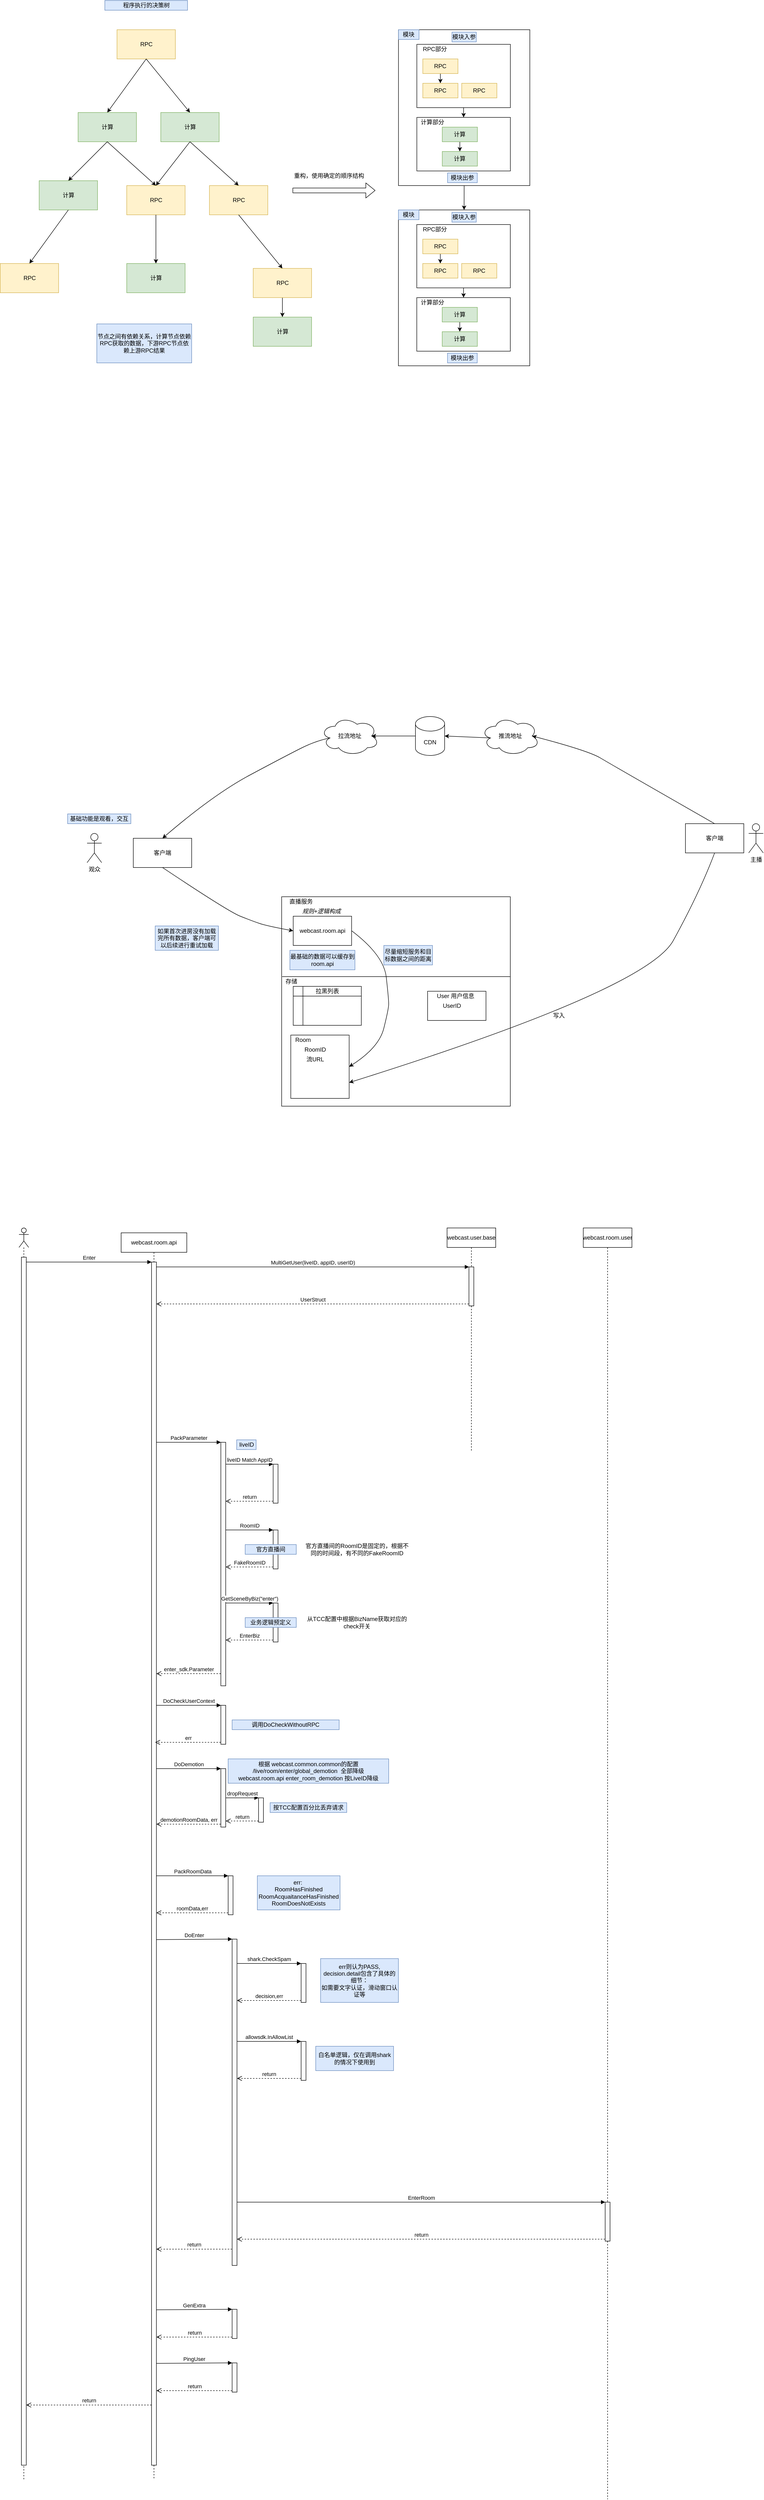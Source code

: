 <mxfile version="15.1.0" type="github">
  <diagram id="LkdizwOM0k1PNKCTk9f9" name="Page-1">
    <mxGraphModel dx="1426" dy="3077" grid="1" gridSize="10" guides="1" tooltips="1" connect="1" arrows="1" fold="1" page="1" pageScale="1" pageWidth="850" pageHeight="1100" math="0" shadow="0">
      <root>
        <mxCell id="0" />
        <mxCell id="1" parent="0" />
        <mxCell id="cJn1-5kdTX8YehVj2-MU-40" value="" style="rounded=0;whiteSpace=wrap;html=1;" vertex="1" parent="1">
          <mxGeometry x="860.13" y="-1990" width="270" height="320" as="geometry" />
        </mxCell>
        <mxCell id="cJn1-5kdTX8YehVj2-MU-31" value="" style="rounded=0;whiteSpace=wrap;html=1;" vertex="1" parent="1">
          <mxGeometry x="897.88" y="-1960" width="192.25" height="130" as="geometry" />
        </mxCell>
        <mxCell id="sGh2FiVioXZhZlTfB1Zx-24" value="" style="rounded=0;whiteSpace=wrap;html=1;" parent="1" vertex="1">
          <mxGeometry x="620" y="-210" width="470" height="430" as="geometry" />
        </mxCell>
        <mxCell id="rko0CJg5x_IpnPn0Ixie-3" value="" style="shape=umlLifeline;participant=umlActor;perimeter=lifelinePerimeter;whiteSpace=wrap;html=1;container=1;collapsible=0;recursiveResize=0;verticalAlign=top;spacingTop=36;outlineConnect=0;" parent="1" vertex="1">
          <mxGeometry x="80" y="470" width="20" height="2570" as="geometry" />
        </mxCell>
        <mxCell id="rko0CJg5x_IpnPn0Ixie-10" value="" style="html=1;points=[];perimeter=orthogonalPerimeter;" parent="rko0CJg5x_IpnPn0Ixie-3" vertex="1">
          <mxGeometry x="5" y="60" width="10" height="2480" as="geometry" />
        </mxCell>
        <mxCell id="rko0CJg5x_IpnPn0Ixie-4" value="webcast.room.api" style="shape=umlLifeline;perimeter=lifelinePerimeter;whiteSpace=wrap;html=1;container=1;collapsible=0;recursiveResize=0;outlineConnect=0;" parent="1" vertex="1">
          <mxGeometry x="290" y="480" width="135" height="2560" as="geometry" />
        </mxCell>
        <mxCell id="rko0CJg5x_IpnPn0Ixie-12" value="" style="html=1;points=[];perimeter=orthogonalPerimeter;" parent="rko0CJg5x_IpnPn0Ixie-4" vertex="1">
          <mxGeometry x="62.5" y="60" width="10" height="2470" as="geometry" />
        </mxCell>
        <mxCell id="rko0CJg5x_IpnPn0Ixie-5" value="webcast.user.base" style="shape=umlLifeline;perimeter=lifelinePerimeter;whiteSpace=wrap;html=1;container=1;collapsible=0;recursiveResize=0;outlineConnect=0;" parent="1" vertex="1">
          <mxGeometry x="960" y="470" width="100" height="460" as="geometry" />
        </mxCell>
        <mxCell id="rko0CJg5x_IpnPn0Ixie-6" value="" style="html=1;points=[];perimeter=orthogonalPerimeter;" parent="rko0CJg5x_IpnPn0Ixie-5" vertex="1">
          <mxGeometry x="45" y="80" width="10" height="80" as="geometry" />
        </mxCell>
        <mxCell id="rko0CJg5x_IpnPn0Ixie-7" value="MultiGetUser(liveID, appID, userID)" style="html=1;verticalAlign=bottom;endArrow=block;entryX=0;entryY=0;" parent="1" source="rko0CJg5x_IpnPn0Ixie-12" target="rko0CJg5x_IpnPn0Ixie-6" edge="1">
          <mxGeometry relative="1" as="geometry">
            <mxPoint x="515" y="550" as="sourcePoint" />
          </mxGeometry>
        </mxCell>
        <mxCell id="rko0CJg5x_IpnPn0Ixie-13" value="Enter" style="html=1;verticalAlign=bottom;endArrow=block;entryX=0;entryY=0;" parent="1" source="rko0CJg5x_IpnPn0Ixie-10" target="rko0CJg5x_IpnPn0Ixie-12" edge="1">
          <mxGeometry relative="1" as="geometry">
            <mxPoint x="265" y="540" as="sourcePoint" />
          </mxGeometry>
        </mxCell>
        <mxCell id="rko0CJg5x_IpnPn0Ixie-14" value="return" style="html=1;verticalAlign=bottom;endArrow=open;dashed=1;endSize=8;exitX=0;exitY=0.95;" parent="1" source="rko0CJg5x_IpnPn0Ixie-12" target="rko0CJg5x_IpnPn0Ixie-10" edge="1">
          <mxGeometry relative="1" as="geometry">
            <mxPoint x="265" y="616" as="targetPoint" />
          </mxGeometry>
        </mxCell>
        <mxCell id="rko0CJg5x_IpnPn0Ixie-8" value="UserStruct" style="html=1;verticalAlign=bottom;endArrow=open;dashed=1;endSize=8;exitX=0;exitY=0.95;" parent="1" source="rko0CJg5x_IpnPn0Ixie-6" target="rko0CJg5x_IpnPn0Ixie-12" edge="1">
          <mxGeometry relative="1" as="geometry">
            <mxPoint x="344" y="626" as="targetPoint" />
          </mxGeometry>
        </mxCell>
        <mxCell id="rko0CJg5x_IpnPn0Ixie-22" value="" style="html=1;points=[];perimeter=orthogonalPerimeter;" parent="1" vertex="1">
          <mxGeometry x="602.5" y="955" width="10" height="80" as="geometry" />
        </mxCell>
        <mxCell id="rko0CJg5x_IpnPn0Ixie-23" value="liveID Match AppID" style="html=1;verticalAlign=bottom;endArrow=block;entryX=0;entryY=0;" parent="1" target="rko0CJg5x_IpnPn0Ixie-22" edge="1">
          <mxGeometry relative="1" as="geometry">
            <mxPoint x="505" y="955" as="sourcePoint" />
          </mxGeometry>
        </mxCell>
        <mxCell id="rko0CJg5x_IpnPn0Ixie-24" value="return" style="html=1;verticalAlign=bottom;endArrow=open;dashed=1;endSize=8;exitX=0;exitY=0.95;" parent="1" source="rko0CJg5x_IpnPn0Ixie-22" edge="1">
          <mxGeometry relative="1" as="geometry">
            <mxPoint x="505" y="1031" as="targetPoint" />
          </mxGeometry>
        </mxCell>
        <mxCell id="rko0CJg5x_IpnPn0Ixie-26" value="" style="html=1;points=[];perimeter=orthogonalPerimeter;" parent="1" vertex="1">
          <mxGeometry x="495" y="910" width="10" height="500" as="geometry" />
        </mxCell>
        <mxCell id="rko0CJg5x_IpnPn0Ixie-27" value="PackParameter" style="html=1;verticalAlign=bottom;endArrow=block;entryX=0;entryY=0;" parent="1" source="rko0CJg5x_IpnPn0Ixie-12" target="rko0CJg5x_IpnPn0Ixie-26" edge="1">
          <mxGeometry relative="1" as="geometry">
            <mxPoint x="387.5" y="910.0" as="sourcePoint" />
          </mxGeometry>
        </mxCell>
        <mxCell id="rko0CJg5x_IpnPn0Ixie-28" value="enter_sdk.Parameter" style="html=1;verticalAlign=bottom;endArrow=open;dashed=1;endSize=8;exitX=0;exitY=0.95;" parent="1" source="rko0CJg5x_IpnPn0Ixie-26" target="rko0CJg5x_IpnPn0Ixie-12" edge="1">
          <mxGeometry relative="1" as="geometry">
            <mxPoint x="387.5" y="1385.0" as="targetPoint" />
          </mxGeometry>
        </mxCell>
        <mxCell id="rko0CJg5x_IpnPn0Ixie-25" value="liveID" style="text;html=1;strokeColor=#6c8ebf;fillColor=#dae8fc;align=center;verticalAlign=middle;whiteSpace=wrap;rounded=0;" parent="1" vertex="1">
          <mxGeometry x="527.5" y="905" width="40" height="20" as="geometry" />
        </mxCell>
        <mxCell id="rko0CJg5x_IpnPn0Ixie-29" value="" style="html=1;points=[];perimeter=orthogonalPerimeter;" parent="1" vertex="1">
          <mxGeometry x="602.5" y="1090" width="10" height="80" as="geometry" />
        </mxCell>
        <mxCell id="rko0CJg5x_IpnPn0Ixie-30" value="RoomID" style="html=1;verticalAlign=bottom;endArrow=block;entryX=0;entryY=0;" parent="1" target="rko0CJg5x_IpnPn0Ixie-29" edge="1">
          <mxGeometry relative="1" as="geometry">
            <mxPoint x="505" y="1090" as="sourcePoint" />
          </mxGeometry>
        </mxCell>
        <mxCell id="rko0CJg5x_IpnPn0Ixie-31" value="FakeRoomID" style="html=1;verticalAlign=bottom;endArrow=open;dashed=1;endSize=8;exitX=0;exitY=0.95;" parent="1" source="rko0CJg5x_IpnPn0Ixie-29" edge="1">
          <mxGeometry relative="1" as="geometry">
            <mxPoint x="505" y="1166" as="targetPoint" />
          </mxGeometry>
        </mxCell>
        <mxCell id="rko0CJg5x_IpnPn0Ixie-32" value="官方直播间" style="text;html=1;strokeColor=#6c8ebf;fillColor=#dae8fc;align=center;verticalAlign=middle;whiteSpace=wrap;rounded=0;" parent="1" vertex="1">
          <mxGeometry x="545" y="1120" width="105" height="20" as="geometry" />
        </mxCell>
        <mxCell id="rko0CJg5x_IpnPn0Ixie-34" value="官方直播间的RoomID是固定的，根据不同的时间段，有不同的FakeRoomID" style="text;html=1;strokeColor=none;fillColor=none;align=center;verticalAlign=middle;whiteSpace=wrap;rounded=0;" parent="1" vertex="1">
          <mxGeometry x="665" y="1120" width="220" height="20" as="geometry" />
        </mxCell>
        <mxCell id="rko0CJg5x_IpnPn0Ixie-35" value="" style="html=1;points=[];perimeter=orthogonalPerimeter;" parent="1" vertex="1">
          <mxGeometry x="602.5" y="1240" width="10" height="80" as="geometry" />
        </mxCell>
        <mxCell id="rko0CJg5x_IpnPn0Ixie-36" value="GetSceneByBiz(&quot;enter&quot;)" style="html=1;verticalAlign=bottom;endArrow=block;entryX=0;entryY=0;" parent="1" target="rko0CJg5x_IpnPn0Ixie-35" edge="1">
          <mxGeometry relative="1" as="geometry">
            <mxPoint x="505" y="1240" as="sourcePoint" />
          </mxGeometry>
        </mxCell>
        <mxCell id="rko0CJg5x_IpnPn0Ixie-37" value="EnterBiz" style="html=1;verticalAlign=bottom;endArrow=open;dashed=1;endSize=8;exitX=0;exitY=0.95;" parent="1" source="rko0CJg5x_IpnPn0Ixie-35" edge="1">
          <mxGeometry relative="1" as="geometry">
            <mxPoint x="505" y="1316" as="targetPoint" />
          </mxGeometry>
        </mxCell>
        <mxCell id="rko0CJg5x_IpnPn0Ixie-38" value="业务逻辑预定义" style="text;html=1;strokeColor=#6c8ebf;fillColor=#dae8fc;align=center;verticalAlign=middle;whiteSpace=wrap;rounded=0;" parent="1" vertex="1">
          <mxGeometry x="545" y="1270" width="105" height="20" as="geometry" />
        </mxCell>
        <mxCell id="rko0CJg5x_IpnPn0Ixie-40" value="从TCC配置中根据BizName获取对应的check开关" style="text;html=1;strokeColor=none;fillColor=none;align=center;verticalAlign=middle;whiteSpace=wrap;rounded=0;" parent="1" vertex="1">
          <mxGeometry x="665" y="1270" width="220" height="20" as="geometry" />
        </mxCell>
        <mxCell id="rko0CJg5x_IpnPn0Ixie-41" value="" style="html=1;points=[];perimeter=orthogonalPerimeter;" parent="1" vertex="1">
          <mxGeometry x="495" y="1450" width="10" height="80" as="geometry" />
        </mxCell>
        <mxCell id="rko0CJg5x_IpnPn0Ixie-42" value="DoCheckUserContext" style="html=1;verticalAlign=bottom;endArrow=block;entryX=0;entryY=0;" parent="1" source="rko0CJg5x_IpnPn0Ixie-12" target="rko0CJg5x_IpnPn0Ixie-41" edge="1">
          <mxGeometry relative="1" as="geometry">
            <mxPoint x="425" y="1450" as="sourcePoint" />
          </mxGeometry>
        </mxCell>
        <mxCell id="rko0CJg5x_IpnPn0Ixie-43" value="err" style="html=1;verticalAlign=bottom;endArrow=open;dashed=1;endSize=8;exitX=0;exitY=0.95;" parent="1" source="rko0CJg5x_IpnPn0Ixie-41" edge="1">
          <mxGeometry relative="1" as="geometry">
            <mxPoint x="360" y="1526" as="targetPoint" />
          </mxGeometry>
        </mxCell>
        <mxCell id="rko0CJg5x_IpnPn0Ixie-44" value="调用DoCheckWithoutRPC" style="text;html=1;strokeColor=#6c8ebf;fillColor=#dae8fc;align=center;verticalAlign=middle;whiteSpace=wrap;rounded=0;" parent="1" vertex="1">
          <mxGeometry x="518.17" y="1480" width="220" height="20" as="geometry" />
        </mxCell>
        <mxCell id="rko0CJg5x_IpnPn0Ixie-45" value="" style="html=1;points=[];perimeter=orthogonalPerimeter;" parent="1" vertex="1">
          <mxGeometry x="495" y="1580" width="10" height="120" as="geometry" />
        </mxCell>
        <mxCell id="rko0CJg5x_IpnPn0Ixie-46" value="DoDemotion" style="html=1;verticalAlign=bottom;endArrow=block;entryX=0;entryY=0;" parent="1" target="rko0CJg5x_IpnPn0Ixie-45" edge="1">
          <mxGeometry relative="1" as="geometry">
            <mxPoint x="362.5" y="1580" as="sourcePoint" />
          </mxGeometry>
        </mxCell>
        <mxCell id="rko0CJg5x_IpnPn0Ixie-47" value="demotionRoomData, err" style="html=1;verticalAlign=bottom;endArrow=open;dashed=1;endSize=8;exitX=0;exitY=0.95;" parent="1" source="rko0CJg5x_IpnPn0Ixie-45" target="rko0CJg5x_IpnPn0Ixie-12" edge="1">
          <mxGeometry relative="1" as="geometry">
            <mxPoint x="360" y="1656" as="targetPoint" />
          </mxGeometry>
        </mxCell>
        <mxCell id="rko0CJg5x_IpnPn0Ixie-48" value="根据 webcast.common.common的配置&lt;br&gt;/live/room/enter/global_demotion&amp;nbsp; 全部降级&lt;br&gt;webcast.room.api&amp;nbsp;enter_room_demotion 按LiveID降级" style="text;html=1;strokeColor=#6c8ebf;fillColor=#dae8fc;align=center;verticalAlign=middle;whiteSpace=wrap;rounded=0;" parent="1" vertex="1">
          <mxGeometry x="510" y="1560" width="330" height="50" as="geometry" />
        </mxCell>
        <mxCell id="rko0CJg5x_IpnPn0Ixie-49" value="" style="html=1;points=[];perimeter=orthogonalPerimeter;" parent="1" vertex="1">
          <mxGeometry x="572.5" y="1640" width="10" height="50" as="geometry" />
        </mxCell>
        <mxCell id="rko0CJg5x_IpnPn0Ixie-50" value="dropRequest" style="html=1;verticalAlign=bottom;endArrow=block;entryX=0;entryY=0;" parent="1" source="rko0CJg5x_IpnPn0Ixie-45" target="rko0CJg5x_IpnPn0Ixie-49" edge="1">
          <mxGeometry relative="1" as="geometry">
            <mxPoint x="502.5" y="1640" as="sourcePoint" />
          </mxGeometry>
        </mxCell>
        <mxCell id="rko0CJg5x_IpnPn0Ixie-51" value="return" style="html=1;verticalAlign=bottom;endArrow=open;dashed=1;endSize=8;exitX=0;exitY=0.95;" parent="1" source="rko0CJg5x_IpnPn0Ixie-49" target="rko0CJg5x_IpnPn0Ixie-45" edge="1">
          <mxGeometry relative="1" as="geometry">
            <mxPoint x="502.5" y="1716" as="targetPoint" />
          </mxGeometry>
        </mxCell>
        <mxCell id="rko0CJg5x_IpnPn0Ixie-52" value="按TCC配置百分比丢弃请求" style="text;html=1;strokeColor=#6c8ebf;fillColor=#dae8fc;align=center;verticalAlign=middle;whiteSpace=wrap;rounded=0;" parent="1" vertex="1">
          <mxGeometry x="596.25" y="1650" width="157.5" height="20" as="geometry" />
        </mxCell>
        <mxCell id="rko0CJg5x_IpnPn0Ixie-53" value="" style="html=1;points=[];perimeter=orthogonalPerimeter;" parent="1" vertex="1">
          <mxGeometry x="510" y="1800" width="10" height="80" as="geometry" />
        </mxCell>
        <mxCell id="rko0CJg5x_IpnPn0Ixie-54" value="PackRoomData" style="html=1;verticalAlign=bottom;endArrow=block;entryX=0;entryY=0;" parent="1" source="rko0CJg5x_IpnPn0Ixie-12" target="rko0CJg5x_IpnPn0Ixie-53" edge="1">
          <mxGeometry relative="1" as="geometry">
            <mxPoint x="440" y="1800" as="sourcePoint" />
          </mxGeometry>
        </mxCell>
        <mxCell id="rko0CJg5x_IpnPn0Ixie-55" value="roomData,err" style="html=1;verticalAlign=bottom;endArrow=open;dashed=1;endSize=8;exitX=0;exitY=0.95;" parent="1" source="rko0CJg5x_IpnPn0Ixie-53" target="rko0CJg5x_IpnPn0Ixie-12" edge="1">
          <mxGeometry relative="1" as="geometry">
            <mxPoint x="440" y="1876" as="targetPoint" />
          </mxGeometry>
        </mxCell>
        <mxCell id="rko0CJg5x_IpnPn0Ixie-56" value="err:&amp;nbsp;&lt;br&gt;RoomHasFinished&lt;br&gt;RoomAcquaitanceHasFinished&lt;br&gt;RoomDoesNotExists" style="text;html=1;strokeColor=#6c8ebf;fillColor=#dae8fc;align=center;verticalAlign=middle;whiteSpace=wrap;rounded=0;" parent="1" vertex="1">
          <mxGeometry x="570" y="1800" width="170" height="70" as="geometry" />
        </mxCell>
        <mxCell id="rko0CJg5x_IpnPn0Ixie-57" value="" style="html=1;points=[];perimeter=orthogonalPerimeter;" parent="1" vertex="1">
          <mxGeometry x="518.17" y="2800" width="10" height="60" as="geometry" />
        </mxCell>
        <mxCell id="rko0CJg5x_IpnPn0Ixie-58" value="PingUser" style="html=1;verticalAlign=bottom;endArrow=block;entryX=0;entryY=0;exitX=0.983;exitY=0.871;exitDx=0;exitDy=0;exitPerimeter=0;" parent="1" target="rko0CJg5x_IpnPn0Ixie-57" edge="1">
          <mxGeometry relative="1" as="geometry">
            <mxPoint x="362.5" y="2801.02" as="sourcePoint" />
          </mxGeometry>
        </mxCell>
        <mxCell id="rko0CJg5x_IpnPn0Ixie-59" value="return" style="html=1;verticalAlign=bottom;endArrow=open;dashed=1;endSize=8;exitX=0;exitY=0.95;" parent="1" source="rko0CJg5x_IpnPn0Ixie-57" edge="1">
          <mxGeometry relative="1" as="geometry">
            <mxPoint x="362.67" y="2857" as="targetPoint" />
          </mxGeometry>
        </mxCell>
        <mxCell id="rko0CJg5x_IpnPn0Ixie-60" value="" style="html=1;points=[];perimeter=orthogonalPerimeter;" parent="1" vertex="1">
          <mxGeometry x="518.17" y="2690" width="10" height="60" as="geometry" />
        </mxCell>
        <mxCell id="rko0CJg5x_IpnPn0Ixie-61" value="GenExtra" style="html=1;verticalAlign=bottom;endArrow=block;entryX=0;entryY=0;exitX=0.983;exitY=0.871;exitDx=0;exitDy=0;exitPerimeter=0;" parent="1" target="rko0CJg5x_IpnPn0Ixie-60" edge="1">
          <mxGeometry relative="1" as="geometry">
            <mxPoint x="362.5" y="2691.02" as="sourcePoint" />
          </mxGeometry>
        </mxCell>
        <mxCell id="rko0CJg5x_IpnPn0Ixie-62" value="return" style="html=1;verticalAlign=bottom;endArrow=open;dashed=1;endSize=8;exitX=0;exitY=0.95;" parent="1" source="rko0CJg5x_IpnPn0Ixie-60" edge="1">
          <mxGeometry relative="1" as="geometry">
            <mxPoint x="362.67" y="2747" as="targetPoint" />
          </mxGeometry>
        </mxCell>
        <mxCell id="rko0CJg5x_IpnPn0Ixie-63" value="" style="html=1;points=[];perimeter=orthogonalPerimeter;" parent="1" vertex="1">
          <mxGeometry x="518.17" y="1930" width="10" height="670" as="geometry" />
        </mxCell>
        <mxCell id="rko0CJg5x_IpnPn0Ixie-64" value="DoEnter" style="html=1;verticalAlign=bottom;endArrow=block;entryX=0;entryY=0;exitX=0.983;exitY=0.871;exitDx=0;exitDy=0;exitPerimeter=0;" parent="1" target="rko0CJg5x_IpnPn0Ixie-63" edge="1">
          <mxGeometry relative="1" as="geometry">
            <mxPoint x="362.5" y="1931.02" as="sourcePoint" />
          </mxGeometry>
        </mxCell>
        <mxCell id="rko0CJg5x_IpnPn0Ixie-65" value="return" style="html=1;verticalAlign=bottom;endArrow=open;dashed=1;endSize=8;exitX=0;exitY=0.95;" parent="1" source="rko0CJg5x_IpnPn0Ixie-63" target="rko0CJg5x_IpnPn0Ixie-12" edge="1">
          <mxGeometry relative="1" as="geometry">
            <mxPoint x="362.67" y="1987" as="targetPoint" />
          </mxGeometry>
        </mxCell>
        <mxCell id="rko0CJg5x_IpnPn0Ixie-67" value="" style="html=1;points=[];perimeter=orthogonalPerimeter;" parent="1" vertex="1">
          <mxGeometry x="660" y="1980" width="10" height="80" as="geometry" />
        </mxCell>
        <mxCell id="rko0CJg5x_IpnPn0Ixie-68" value="shark.CheckSpam" style="html=1;verticalAlign=bottom;endArrow=block;entryX=0;entryY=0;" parent="1" target="rko0CJg5x_IpnPn0Ixie-67" edge="1">
          <mxGeometry relative="1" as="geometry">
            <mxPoint x="528.17" y="1980" as="sourcePoint" />
          </mxGeometry>
        </mxCell>
        <mxCell id="rko0CJg5x_IpnPn0Ixie-69" value="decision,err" style="html=1;verticalAlign=bottom;endArrow=open;dashed=1;endSize=8;exitX=0;exitY=0.95;" parent="1" source="rko0CJg5x_IpnPn0Ixie-67" edge="1">
          <mxGeometry relative="1" as="geometry">
            <mxPoint x="528.17" y="2056" as="targetPoint" />
          </mxGeometry>
        </mxCell>
        <mxCell id="rko0CJg5x_IpnPn0Ixie-70" value="err则认为PASS,&lt;br&gt;decision.detail包含了具体的细节：&lt;br&gt;如需要文字认证，滑动窗口认证等" style="text;html=1;strokeColor=#6c8ebf;fillColor=#dae8fc;align=center;verticalAlign=middle;whiteSpace=wrap;rounded=0;" parent="1" vertex="1">
          <mxGeometry x="700" y="1970" width="160" height="90" as="geometry" />
        </mxCell>
        <mxCell id="rko0CJg5x_IpnPn0Ixie-71" value="" style="html=1;points=[];perimeter=orthogonalPerimeter;" parent="1" vertex="1">
          <mxGeometry x="660" y="2140" width="10" height="80" as="geometry" />
        </mxCell>
        <mxCell id="rko0CJg5x_IpnPn0Ixie-72" value="allowsdk.InAllowList" style="html=1;verticalAlign=bottom;endArrow=block;entryX=0;entryY=0;" parent="1" source="rko0CJg5x_IpnPn0Ixie-63" target="rko0CJg5x_IpnPn0Ixie-71" edge="1">
          <mxGeometry relative="1" as="geometry">
            <mxPoint x="590" y="2140" as="sourcePoint" />
          </mxGeometry>
        </mxCell>
        <mxCell id="rko0CJg5x_IpnPn0Ixie-73" value="return" style="html=1;verticalAlign=bottom;endArrow=open;dashed=1;endSize=8;exitX=0;exitY=0.95;" parent="1" source="rko0CJg5x_IpnPn0Ixie-71" target="rko0CJg5x_IpnPn0Ixie-63" edge="1">
          <mxGeometry relative="1" as="geometry">
            <mxPoint x="590" y="2216" as="targetPoint" />
          </mxGeometry>
        </mxCell>
        <mxCell id="rko0CJg5x_IpnPn0Ixie-74" value="白名单逻辑，仅在调用shark的情况下使用到" style="text;html=1;strokeColor=#6c8ebf;fillColor=#dae8fc;align=center;verticalAlign=middle;whiteSpace=wrap;rounded=0;" parent="1" vertex="1">
          <mxGeometry x="690" y="2150" width="160" height="50" as="geometry" />
        </mxCell>
        <mxCell id="rko0CJg5x_IpnPn0Ixie-78" value="webcast.room.user" style="shape=umlLifeline;perimeter=lifelinePerimeter;whiteSpace=wrap;html=1;container=1;collapsible=0;recursiveResize=0;outlineConnect=0;" parent="1" vertex="1">
          <mxGeometry x="1240" y="470" width="100" height="2610" as="geometry" />
        </mxCell>
        <mxCell id="rko0CJg5x_IpnPn0Ixie-80" value="" style="html=1;points=[];perimeter=orthogonalPerimeter;" parent="rko0CJg5x_IpnPn0Ixie-78" vertex="1">
          <mxGeometry x="45" y="2000" width="10" height="80" as="geometry" />
        </mxCell>
        <mxCell id="rko0CJg5x_IpnPn0Ixie-81" value="EnterRoom" style="html=1;verticalAlign=bottom;endArrow=block;entryX=0;entryY=0;" parent="1" source="rko0CJg5x_IpnPn0Ixie-63" target="rko0CJg5x_IpnPn0Ixie-80" edge="1">
          <mxGeometry relative="1" as="geometry">
            <mxPoint x="620" y="2460" as="sourcePoint" />
          </mxGeometry>
        </mxCell>
        <mxCell id="rko0CJg5x_IpnPn0Ixie-82" value="return" style="html=1;verticalAlign=bottom;endArrow=open;dashed=1;endSize=8;exitX=0;exitY=0.95;" parent="1" source="rko0CJg5x_IpnPn0Ixie-80" target="rko0CJg5x_IpnPn0Ixie-63" edge="1">
          <mxGeometry relative="1" as="geometry">
            <mxPoint x="620" y="2536" as="targetPoint" />
          </mxGeometry>
        </mxCell>
        <mxCell id="sGh2FiVioXZhZlTfB1Zx-1" value="观众" style="shape=umlActor;verticalLabelPosition=bottom;verticalAlign=top;html=1;outlineConnect=0;" parent="1" vertex="1">
          <mxGeometry x="220" y="-340" width="30" height="60" as="geometry" />
        </mxCell>
        <mxCell id="sGh2FiVioXZhZlTfB1Zx-2" value="客户端" style="rounded=0;whiteSpace=wrap;html=1;" parent="1" vertex="1">
          <mxGeometry x="315" y="-330" width="120" height="60" as="geometry" />
        </mxCell>
        <mxCell id="sGh2FiVioXZhZlTfB1Zx-3" value="拉流地址" style="ellipse;shape=cloud;whiteSpace=wrap;html=1;" parent="1" vertex="1">
          <mxGeometry x="700" y="-580" width="120" height="80" as="geometry" />
        </mxCell>
        <mxCell id="sGh2FiVioXZhZlTfB1Zx-5" value="推流地址" style="ellipse;shape=cloud;whiteSpace=wrap;html=1;" parent="1" vertex="1">
          <mxGeometry x="1030" y="-580" width="120" height="80" as="geometry" />
        </mxCell>
        <mxCell id="sGh2FiVioXZhZlTfB1Zx-7" value="CDN" style="shape=cylinder3;whiteSpace=wrap;html=1;boundedLbl=1;backgroundOutline=1;size=15;" parent="1" vertex="1">
          <mxGeometry x="895" y="-580" width="60" height="80" as="geometry" />
        </mxCell>
        <mxCell id="sGh2FiVioXZhZlTfB1Zx-11" value="主播" style="shape=umlActor;verticalLabelPosition=bottom;verticalAlign=top;html=1;outlineConnect=0;" parent="1" vertex="1">
          <mxGeometry x="1580" y="-360" width="30" height="60" as="geometry" />
        </mxCell>
        <mxCell id="sGh2FiVioXZhZlTfB1Zx-15" value="客户端" style="rounded=0;whiteSpace=wrap;html=1;" parent="1" vertex="1">
          <mxGeometry x="1450" y="-360" width="120" height="60" as="geometry" />
        </mxCell>
        <mxCell id="sGh2FiVioXZhZlTfB1Zx-19" value="" style="shape=internalStorage;whiteSpace=wrap;html=1;backgroundOutline=1;" parent="1" vertex="1">
          <mxGeometry x="643.75" y="-26" width="140" height="80" as="geometry" />
        </mxCell>
        <mxCell id="sGh2FiVioXZhZlTfB1Zx-20" value="拉黑列表" style="text;html=1;strokeColor=none;fillColor=none;align=center;verticalAlign=middle;whiteSpace=wrap;rounded=0;" parent="1" vertex="1">
          <mxGeometry x="683.75" y="-26" width="60" height="20" as="geometry" />
        </mxCell>
        <mxCell id="sGh2FiVioXZhZlTfB1Zx-21" value="" style="rounded=0;whiteSpace=wrap;html=1;" parent="1" vertex="1">
          <mxGeometry x="638.75" y="74" width="120" height="130" as="geometry" />
        </mxCell>
        <mxCell id="sGh2FiVioXZhZlTfB1Zx-22" value="Room" style="text;html=1;strokeColor=none;fillColor=none;align=center;verticalAlign=middle;whiteSpace=wrap;rounded=0;" parent="1" vertex="1">
          <mxGeometry x="643.75" y="74" width="40" height="20" as="geometry" />
        </mxCell>
        <mxCell id="sGh2FiVioXZhZlTfB1Zx-23" value="RoomID" style="text;html=1;strokeColor=none;fillColor=none;align=center;verticalAlign=middle;whiteSpace=wrap;rounded=0;" parent="1" vertex="1">
          <mxGeometry x="668.75" y="94" width="40" height="20" as="geometry" />
        </mxCell>
        <mxCell id="sGh2FiVioXZhZlTfB1Zx-25" value="直播服务" style="text;html=1;strokeColor=none;fillColor=none;align=center;verticalAlign=middle;whiteSpace=wrap;rounded=0;" parent="1" vertex="1">
          <mxGeometry x="630" y="-210" width="60" height="20" as="geometry" />
        </mxCell>
        <mxCell id="sGh2FiVioXZhZlTfB1Zx-27" value="" style="rounded=0;whiteSpace=wrap;html=1;" parent="1" vertex="1">
          <mxGeometry x="920" y="-16" width="120" height="60" as="geometry" />
        </mxCell>
        <mxCell id="sGh2FiVioXZhZlTfB1Zx-28" value="User 用户信息" style="text;html=1;strokeColor=none;fillColor=none;align=center;verticalAlign=middle;whiteSpace=wrap;rounded=0;" parent="1" vertex="1">
          <mxGeometry x="925" y="-16" width="105" height="20" as="geometry" />
        </mxCell>
        <mxCell id="sGh2FiVioXZhZlTfB1Zx-29" value="UserID" style="text;html=1;strokeColor=none;fillColor=none;align=center;verticalAlign=middle;whiteSpace=wrap;rounded=0;" parent="1" vertex="1">
          <mxGeometry x="950" y="4" width="40" height="20" as="geometry" />
        </mxCell>
        <mxCell id="sGh2FiVioXZhZlTfB1Zx-30" value="" style="endArrow=none;html=1;" parent="1" edge="1">
          <mxGeometry width="50" height="50" relative="1" as="geometry">
            <mxPoint x="621" y="-46" as="sourcePoint" />
            <mxPoint x="1090" y="-46" as="targetPoint" />
          </mxGeometry>
        </mxCell>
        <mxCell id="sGh2FiVioXZhZlTfB1Zx-31" value="存储" style="text;html=1;strokeColor=none;fillColor=none;align=center;verticalAlign=middle;whiteSpace=wrap;rounded=0;" parent="1" vertex="1">
          <mxGeometry x="620" y="-46" width="40" height="20" as="geometry" />
        </mxCell>
        <mxCell id="sGh2FiVioXZhZlTfB1Zx-32" value="流URL" style="text;html=1;strokeColor=none;fillColor=none;align=center;verticalAlign=middle;whiteSpace=wrap;rounded=0;" parent="1" vertex="1">
          <mxGeometry x="669" y="114" width="40" height="20" as="geometry" />
        </mxCell>
        <mxCell id="sGh2FiVioXZhZlTfB1Zx-34" value="webcast.room.api" style="rounded=0;whiteSpace=wrap;html=1;" parent="1" vertex="1">
          <mxGeometry x="643.75" y="-170" width="120" height="60" as="geometry" />
        </mxCell>
        <mxCell id="sGh2FiVioXZhZlTfB1Zx-37" value="" style="curved=1;endArrow=classic;html=1;exitX=0.16;exitY=0.55;exitDx=0;exitDy=0;exitPerimeter=0;entryX=0.5;entryY=0;entryDx=0;entryDy=0;" parent="1" source="sGh2FiVioXZhZlTfB1Zx-3" target="sGh2FiVioXZhZlTfB1Zx-2" edge="1">
          <mxGeometry width="50" height="50" relative="1" as="geometry">
            <mxPoint x="630" y="-490" as="sourcePoint" />
            <mxPoint x="680" y="-540" as="targetPoint" />
            <Array as="points">
              <mxPoint x="690" y="-530" />
              <mxPoint x="630" y="-500" />
              <mxPoint x="480" y="-420" />
            </Array>
          </mxGeometry>
        </mxCell>
        <mxCell id="sGh2FiVioXZhZlTfB1Zx-38" value="" style="curved=1;endArrow=classic;html=1;exitX=0.5;exitY=0;exitDx=0;exitDy=0;entryX=0.875;entryY=0.5;entryDx=0;entryDy=0;entryPerimeter=0;" parent="1" source="sGh2FiVioXZhZlTfB1Zx-15" target="sGh2FiVioXZhZlTfB1Zx-5" edge="1">
          <mxGeometry width="50" height="50" relative="1" as="geometry">
            <mxPoint x="729.2" y="-526" as="sourcePoint" />
            <mxPoint x="445" y="-290" as="targetPoint" />
            <Array as="points">
              <mxPoint x="1300" y="-480" />
              <mxPoint x="1250" y="-510" />
            </Array>
          </mxGeometry>
        </mxCell>
        <mxCell id="sGh2FiVioXZhZlTfB1Zx-39" value="" style="curved=1;endArrow=classic;html=1;exitX=0.16;exitY=0.55;exitDx=0;exitDy=0;entryX=1;entryY=0.5;entryDx=0;entryDy=0;entryPerimeter=0;exitPerimeter=0;" parent="1" source="sGh2FiVioXZhZlTfB1Zx-5" target="sGh2FiVioXZhZlTfB1Zx-7" edge="1">
          <mxGeometry width="50" height="50" relative="1" as="geometry">
            <mxPoint x="1265" y="-180" as="sourcePoint" />
            <mxPoint x="950" y="-390" as="targetPoint" />
            <Array as="points" />
          </mxGeometry>
        </mxCell>
        <mxCell id="sGh2FiVioXZhZlTfB1Zx-40" value="" style="curved=1;endArrow=classic;html=1;exitX=0;exitY=0.5;exitDx=0;exitDy=0;entryX=0.875;entryY=0.5;entryDx=0;entryDy=0;entryPerimeter=0;exitPerimeter=0;" parent="1" source="sGh2FiVioXZhZlTfB1Zx-7" target="sGh2FiVioXZhZlTfB1Zx-3" edge="1">
          <mxGeometry width="50" height="50" relative="1" as="geometry">
            <mxPoint x="895.0" y="-556" as="sourcePoint" />
            <mxPoint x="800.8" y="-560" as="targetPoint" />
            <Array as="points" />
          </mxGeometry>
        </mxCell>
        <mxCell id="sGh2FiVioXZhZlTfB1Zx-41" value="" style="curved=1;endArrow=classic;html=1;exitX=0.5;exitY=1;exitDx=0;exitDy=0;entryX=0;entryY=0.5;entryDx=0;entryDy=0;" parent="1" source="sGh2FiVioXZhZlTfB1Zx-2" target="sGh2FiVioXZhZlTfB1Zx-34" edge="1">
          <mxGeometry width="50" height="50" relative="1" as="geometry">
            <mxPoint x="729.2" y="-526" as="sourcePoint" />
            <mxPoint x="445" y="-290" as="targetPoint" />
            <Array as="points">
              <mxPoint x="510" y="-180" />
              <mxPoint x="560" y="-160" />
              <mxPoint x="590" y="-150" />
            </Array>
          </mxGeometry>
        </mxCell>
        <mxCell id="sGh2FiVioXZhZlTfB1Zx-42" value="" style="curved=1;endArrow=classic;html=1;entryX=1;entryY=0.5;entryDx=0;entryDy=0;startArrow=none;" parent="1" target="sGh2FiVioXZhZlTfB1Zx-21" edge="1">
          <mxGeometry width="50" height="50" relative="1" as="geometry">
            <mxPoint x="764" y="-140" as="sourcePoint" />
            <mxPoint x="1303.75" y="-30" as="targetPoint" />
            <Array as="points">
              <mxPoint x="830" y="-90" />
              <mxPoint x="840" />
              <mxPoint x="840" y="20" />
              <mxPoint x="820" y="100" />
            </Array>
          </mxGeometry>
        </mxCell>
        <mxCell id="sGh2FiVioXZhZlTfB1Zx-43" value="最基础的数据可以缓存到room.api" style="text;html=1;strokeColor=#6c8ebf;fillColor=#dae8fc;align=center;verticalAlign=middle;whiteSpace=wrap;rounded=0;" parent="1" vertex="1">
          <mxGeometry x="636.88" y="-100" width="133.75" height="40" as="geometry" />
        </mxCell>
        <mxCell id="sGh2FiVioXZhZlTfB1Zx-45" value="基础功能是观看，交互" style="text;html=1;strokeColor=#6c8ebf;fillColor=#dae8fc;align=center;verticalAlign=middle;whiteSpace=wrap;rounded=0;" parent="1" vertex="1">
          <mxGeometry x="180" y="-380" width="130" height="20" as="geometry" />
        </mxCell>
        <mxCell id="sGh2FiVioXZhZlTfB1Zx-46" value="如果首次进房没有加载完所有数据，客户端可以后续进行重试加载" style="text;html=1;strokeColor=#6c8ebf;fillColor=#dae8fc;align=center;verticalAlign=middle;whiteSpace=wrap;rounded=0;" parent="1" vertex="1">
          <mxGeometry x="360" y="-150" width="130" height="50" as="geometry" />
        </mxCell>
        <mxCell id="sGh2FiVioXZhZlTfB1Zx-47" value="尽量缩短服务和目标数据之间的距离" style="text;html=1;strokeColor=#6c8ebf;fillColor=#dae8fc;align=center;verticalAlign=middle;whiteSpace=wrap;rounded=0;" parent="1" vertex="1">
          <mxGeometry x="830" y="-110" width="100" height="40" as="geometry" />
        </mxCell>
        <mxCell id="sGh2FiVioXZhZlTfB1Zx-48" value="" style="curved=1;endArrow=classic;html=1;exitX=0.5;exitY=1;exitDx=0;exitDy=0;entryX=1;entryY=0.75;entryDx=0;entryDy=0;" parent="1" source="sGh2FiVioXZhZlTfB1Zx-15" target="sGh2FiVioXZhZlTfB1Zx-21" edge="1">
          <mxGeometry width="50" height="50" relative="1" as="geometry">
            <mxPoint x="1564.2" y="-162" as="sourcePoint" />
            <mxPoint x="1200" y="-160" as="targetPoint" />
            <Array as="points">
              <mxPoint x="1480" y="-220" />
              <mxPoint x="1370" y="-20" />
            </Array>
          </mxGeometry>
        </mxCell>
        <mxCell id="sGh2FiVioXZhZlTfB1Zx-49" value="写入" style="text;html=1;strokeColor=none;fillColor=none;align=center;verticalAlign=middle;whiteSpace=wrap;rounded=0;" parent="1" vertex="1">
          <mxGeometry x="1170" y="24" width="40" height="20" as="geometry" />
        </mxCell>
        <mxCell id="cJn1-5kdTX8YehVj2-MU-1" value="规则+逻辑构成" style="text;html=1;strokeColor=none;fillColor=none;align=center;verticalAlign=middle;whiteSpace=wrap;rounded=0;fontStyle=2" vertex="1" parent="1">
          <mxGeometry x="643.75" y="-190" width="116.25" height="20" as="geometry" />
        </mxCell>
        <mxCell id="cJn1-5kdTX8YehVj2-MU-2" value="RPC" style="rounded=0;whiteSpace=wrap;html=1;fillColor=#fff2cc;strokeColor=#d6b656;" vertex="1" parent="1">
          <mxGeometry x="281.5" y="-1990" width="120" height="60" as="geometry" />
        </mxCell>
        <mxCell id="cJn1-5kdTX8YehVj2-MU-3" value="" style="endArrow=classic;html=1;exitX=0.5;exitY=1;exitDx=0;exitDy=0;entryX=0.5;entryY=0;entryDx=0;entryDy=0;" edge="1" parent="1" source="cJn1-5kdTX8YehVj2-MU-2" target="cJn1-5kdTX8YehVj2-MU-6">
          <mxGeometry width="50" height="50" relative="1" as="geometry">
            <mxPoint x="361.5" y="-1740" as="sourcePoint" />
            <mxPoint x="251.5" y="-1780" as="targetPoint" />
          </mxGeometry>
        </mxCell>
        <mxCell id="cJn1-5kdTX8YehVj2-MU-4" value="计算" style="rounded=0;whiteSpace=wrap;html=1;fillColor=#d5e8d4;strokeColor=#82b366;" vertex="1" parent="1">
          <mxGeometry x="371.5" y="-1820" width="120" height="60" as="geometry" />
        </mxCell>
        <mxCell id="cJn1-5kdTX8YehVj2-MU-5" value="" style="endArrow=classic;html=1;exitX=0.5;exitY=1;exitDx=0;exitDy=0;entryX=0.5;entryY=0;entryDx=0;entryDy=0;" edge="1" parent="1" source="cJn1-5kdTX8YehVj2-MU-2" target="cJn1-5kdTX8YehVj2-MU-4">
          <mxGeometry width="50" height="50" relative="1" as="geometry">
            <mxPoint x="351.5" y="-1920" as="sourcePoint" />
            <mxPoint x="261.5" y="-1770" as="targetPoint" />
          </mxGeometry>
        </mxCell>
        <mxCell id="cJn1-5kdTX8YehVj2-MU-6" value="计算" style="rounded=0;whiteSpace=wrap;html=1;fillColor=#d5e8d4;strokeColor=#82b366;" vertex="1" parent="1">
          <mxGeometry x="201.5" y="-1820" width="120" height="60" as="geometry" />
        </mxCell>
        <mxCell id="cJn1-5kdTX8YehVj2-MU-7" value="计算" style="rounded=0;whiteSpace=wrap;html=1;fillColor=#d5e8d4;strokeColor=#82b366;" vertex="1" parent="1">
          <mxGeometry x="121.5" y="-1680" width="120" height="60" as="geometry" />
        </mxCell>
        <mxCell id="cJn1-5kdTX8YehVj2-MU-8" value="" style="endArrow=classic;html=1;exitX=0.5;exitY=1;exitDx=0;exitDy=0;entryX=0.5;entryY=0;entryDx=0;entryDy=0;" edge="1" parent="1" source="cJn1-5kdTX8YehVj2-MU-7" target="cJn1-5kdTX8YehVj2-MU-11">
          <mxGeometry width="50" height="50" relative="1" as="geometry">
            <mxPoint x="201.5" y="-1430" as="sourcePoint" />
            <mxPoint x="91.5" y="-1470" as="targetPoint" />
          </mxGeometry>
        </mxCell>
        <mxCell id="cJn1-5kdTX8YehVj2-MU-10" value="" style="endArrow=classic;html=1;exitX=0.5;exitY=1;exitDx=0;exitDy=0;entryX=0.5;entryY=0;entryDx=0;entryDy=0;" edge="1" parent="1" source="cJn1-5kdTX8YehVj2-MU-6" target="cJn1-5kdTX8YehVj2-MU-7">
          <mxGeometry width="50" height="50" relative="1" as="geometry">
            <mxPoint x="191.5" y="-1610" as="sourcePoint" />
            <mxPoint x="271.5" y="-1510" as="targetPoint" />
          </mxGeometry>
        </mxCell>
        <mxCell id="cJn1-5kdTX8YehVj2-MU-11" value="RPC" style="rounded=0;whiteSpace=wrap;html=1;fillColor=#fff2cc;strokeColor=#d6b656;" vertex="1" parent="1">
          <mxGeometry x="41.5" y="-1510" width="120" height="60" as="geometry" />
        </mxCell>
        <mxCell id="cJn1-5kdTX8YehVj2-MU-12" value="RPC" style="rounded=0;whiteSpace=wrap;html=1;fillColor=#fff2cc;strokeColor=#d6b656;" vertex="1" parent="1">
          <mxGeometry x="471.5" y="-1670" width="120" height="60" as="geometry" />
        </mxCell>
        <mxCell id="cJn1-5kdTX8YehVj2-MU-23" value="" style="edgeStyle=orthogonalEdgeStyle;rounded=0;orthogonalLoop=1;jettySize=auto;html=1;" edge="1" parent="1" source="cJn1-5kdTX8YehVj2-MU-14" target="cJn1-5kdTX8YehVj2-MU-22">
          <mxGeometry relative="1" as="geometry" />
        </mxCell>
        <mxCell id="cJn1-5kdTX8YehVj2-MU-14" value="RPC" style="rounded=0;whiteSpace=wrap;html=1;fillColor=#fff2cc;strokeColor=#d6b656;" vertex="1" parent="1">
          <mxGeometry x="561.5" y="-1500" width="120" height="60" as="geometry" />
        </mxCell>
        <mxCell id="cJn1-5kdTX8YehVj2-MU-15" value="" style="endArrow=classic;html=1;exitX=0.5;exitY=1;exitDx=0;exitDy=0;entryX=0.5;entryY=0;entryDx=0;entryDy=0;" edge="1" parent="1" source="cJn1-5kdTX8YehVj2-MU-12" target="cJn1-5kdTX8YehVj2-MU-14">
          <mxGeometry width="50" height="50" relative="1" as="geometry">
            <mxPoint x="541.5" y="-1600" as="sourcePoint" />
            <mxPoint x="451.5" y="-1450" as="targetPoint" />
          </mxGeometry>
        </mxCell>
        <mxCell id="cJn1-5kdTX8YehVj2-MU-17" value="" style="endArrow=classic;html=1;exitX=0.5;exitY=1;exitDx=0;exitDy=0;" edge="1" parent="1" source="cJn1-5kdTX8YehVj2-MU-4">
          <mxGeometry width="50" height="50" relative="1" as="geometry">
            <mxPoint x="271.5" y="-1750" as="sourcePoint" />
            <mxPoint x="531.5" y="-1670" as="targetPoint" />
          </mxGeometry>
        </mxCell>
        <mxCell id="cJn1-5kdTX8YehVj2-MU-18" value="RPC" style="rounded=0;whiteSpace=wrap;html=1;fillColor=#fff2cc;strokeColor=#d6b656;" vertex="1" parent="1">
          <mxGeometry x="301.5" y="-1670" width="120" height="60" as="geometry" />
        </mxCell>
        <mxCell id="cJn1-5kdTX8YehVj2-MU-19" value="" style="endArrow=classic;html=1;exitX=0.5;exitY=1;exitDx=0;exitDy=0;" edge="1" parent="1" source="cJn1-5kdTX8YehVj2-MU-6">
          <mxGeometry width="50" height="50" relative="1" as="geometry">
            <mxPoint x="271.5" y="-1750" as="sourcePoint" />
            <mxPoint x="361.5" y="-1670" as="targetPoint" />
          </mxGeometry>
        </mxCell>
        <mxCell id="cJn1-5kdTX8YehVj2-MU-20" value="" style="endArrow=classic;html=1;exitX=0.5;exitY=1;exitDx=0;exitDy=0;entryX=0.5;entryY=0;entryDx=0;entryDy=0;" edge="1" parent="1" source="cJn1-5kdTX8YehVj2-MU-4" target="cJn1-5kdTX8YehVj2-MU-18">
          <mxGeometry width="50" height="50" relative="1" as="geometry">
            <mxPoint x="271.5" y="-1750" as="sourcePoint" />
            <mxPoint x="371.5" y="-1660" as="targetPoint" />
          </mxGeometry>
        </mxCell>
        <mxCell id="cJn1-5kdTX8YehVj2-MU-21" value="程序执行的决策树" style="text;html=1;strokeColor=#6c8ebf;fillColor=#dae8fc;align=center;verticalAlign=middle;whiteSpace=wrap;rounded=0;fontStyle=0" vertex="1" parent="1">
          <mxGeometry x="256.5" y="-2050" width="170" height="20" as="geometry" />
        </mxCell>
        <mxCell id="cJn1-5kdTX8YehVj2-MU-22" value="计算" style="rounded=0;whiteSpace=wrap;html=1;fillColor=#d5e8d4;strokeColor=#82b366;" vertex="1" parent="1">
          <mxGeometry x="561.5" y="-1400" width="120" height="60" as="geometry" />
        </mxCell>
        <mxCell id="cJn1-5kdTX8YehVj2-MU-24" value="节点之间有依赖关系，计算节点依赖RPC获取的数据，下游RPC节点依赖上游RPC结果" style="text;html=1;strokeColor=#6c8ebf;fillColor=#dae8fc;align=center;verticalAlign=middle;whiteSpace=wrap;rounded=0;" vertex="1" parent="1">
          <mxGeometry x="240" y="-1386" width="195" height="80" as="geometry" />
        </mxCell>
        <mxCell id="cJn1-5kdTX8YehVj2-MU-26" value="计算" style="rounded=0;whiteSpace=wrap;html=1;fillColor=#d5e8d4;strokeColor=#82b366;" vertex="1" parent="1">
          <mxGeometry x="301.5" y="-1510" width="120" height="60" as="geometry" />
        </mxCell>
        <mxCell id="cJn1-5kdTX8YehVj2-MU-27" value="" style="endArrow=classic;html=1;exitX=0.5;exitY=1;exitDx=0;exitDy=0;entryX=0.5;entryY=0;entryDx=0;entryDy=0;" edge="1" parent="1" source="cJn1-5kdTX8YehVj2-MU-18" target="cJn1-5kdTX8YehVj2-MU-26">
          <mxGeometry width="50" height="50" relative="1" as="geometry">
            <mxPoint x="441.5" y="-1750" as="sourcePoint" />
            <mxPoint x="371.5" y="-1660" as="targetPoint" />
          </mxGeometry>
        </mxCell>
        <mxCell id="cJn1-5kdTX8YehVj2-MU-28" value="" style="shape=flexArrow;endArrow=classic;html=1;" edge="1" parent="1">
          <mxGeometry width="50" height="50" relative="1" as="geometry">
            <mxPoint x="642.5" y="-1660" as="sourcePoint" />
            <mxPoint x="812.5" y="-1660" as="targetPoint" />
          </mxGeometry>
        </mxCell>
        <mxCell id="cJn1-5kdTX8YehVj2-MU-29" value="重构，使用确定的顺序结构" style="text;html=1;strokeColor=none;fillColor=none;align=center;verticalAlign=middle;whiteSpace=wrap;rounded=0;" vertex="1" parent="1">
          <mxGeometry x="630" y="-1700" width="175" height="20" as="geometry" />
        </mxCell>
        <mxCell id="cJn1-5kdTX8YehVj2-MU-33" value="" style="edgeStyle=orthogonalEdgeStyle;rounded=0;orthogonalLoop=1;jettySize=auto;html=1;exitX=0.5;exitY=1;exitDx=0;exitDy=0;entryX=0.5;entryY=0;entryDx=0;entryDy=0;" edge="1" parent="1" source="cJn1-5kdTX8YehVj2-MU-55" target="cJn1-5kdTX8YehVj2-MU-56">
          <mxGeometry relative="1" as="geometry">
            <mxPoint x="870.13" y="-1920" as="sourcePoint" />
            <mxPoint x="870.13" y="-1900" as="targetPoint" />
          </mxGeometry>
        </mxCell>
        <mxCell id="cJn1-5kdTX8YehVj2-MU-34" value="RPC" style="rounded=0;whiteSpace=wrap;html=1;fillColor=#fff2cc;strokeColor=#d6b656;" vertex="1" parent="1">
          <mxGeometry x="990.13" y="-1880" width="72.25" height="30" as="geometry" />
        </mxCell>
        <mxCell id="cJn1-5kdTX8YehVj2-MU-35" value="" style="rounded=0;whiteSpace=wrap;html=1;" vertex="1" parent="1">
          <mxGeometry x="897.88" y="-1810" width="192.25" height="110" as="geometry" />
        </mxCell>
        <mxCell id="cJn1-5kdTX8YehVj2-MU-36" value="" style="edgeStyle=orthogonalEdgeStyle;rounded=0;orthogonalLoop=1;jettySize=auto;html=1;entryX=0.5;entryY=0;entryDx=0;entryDy=0;exitX=0.5;exitY=1;exitDx=0;exitDy=0;" edge="1" parent="1" source="cJn1-5kdTX8YehVj2-MU-60" target="cJn1-5kdTX8YehVj2-MU-59">
          <mxGeometry relative="1" as="geometry">
            <mxPoint x="984.03" y="-1750" as="sourcePoint" />
            <mxPoint x="984.03" y="-1730" as="targetPoint" />
          </mxGeometry>
        </mxCell>
        <mxCell id="cJn1-5kdTX8YehVj2-MU-42" value="" style="endArrow=classic;html=1;entryX=0.5;entryY=0;entryDx=0;entryDy=0;exitX=0.5;exitY=1;exitDx=0;exitDy=0;" edge="1" parent="1" source="cJn1-5kdTX8YehVj2-MU-31" target="cJn1-5kdTX8YehVj2-MU-35">
          <mxGeometry width="50" height="50" relative="1" as="geometry">
            <mxPoint x="1067.88" y="-1720" as="sourcePoint" />
            <mxPoint x="511.63" y="-1540" as="targetPoint" />
          </mxGeometry>
        </mxCell>
        <mxCell id="cJn1-5kdTX8YehVj2-MU-54" value="RPC部分" style="text;html=1;strokeColor=none;fillColor=none;align=center;verticalAlign=middle;whiteSpace=wrap;rounded=0;" vertex="1" parent="1">
          <mxGeometry x="900.13" y="-1960" width="70" height="20" as="geometry" />
        </mxCell>
        <mxCell id="cJn1-5kdTX8YehVj2-MU-55" value="RPC" style="rounded=0;whiteSpace=wrap;html=1;fillColor=#fff2cc;strokeColor=#d6b656;" vertex="1" parent="1">
          <mxGeometry x="910.13" y="-1930" width="72.25" height="30" as="geometry" />
        </mxCell>
        <mxCell id="cJn1-5kdTX8YehVj2-MU-56" value="RPC" style="rounded=0;whiteSpace=wrap;html=1;fillColor=#fff2cc;strokeColor=#d6b656;" vertex="1" parent="1">
          <mxGeometry x="910.13" y="-1880" width="72.25" height="30" as="geometry" />
        </mxCell>
        <mxCell id="cJn1-5kdTX8YehVj2-MU-57" value="计算部分" style="text;html=1;strokeColor=none;fillColor=none;align=center;verticalAlign=middle;whiteSpace=wrap;rounded=0;" vertex="1" parent="1">
          <mxGeometry x="900.13" y="-1810" width="60" height="20" as="geometry" />
        </mxCell>
        <mxCell id="cJn1-5kdTX8YehVj2-MU-58" value="模块" style="text;html=1;strokeColor=#6c8ebf;fillColor=#dae8fc;align=center;verticalAlign=middle;whiteSpace=wrap;rounded=0;" vertex="1" parent="1">
          <mxGeometry x="860.13" y="-1990" width="42.25" height="20" as="geometry" />
        </mxCell>
        <mxCell id="cJn1-5kdTX8YehVj2-MU-59" value="计算" style="rounded=0;whiteSpace=wrap;html=1;fillColor=#d5e8d4;strokeColor=#82b366;" vertex="1" parent="1">
          <mxGeometry x="950.13" y="-1740" width="72.25" height="30" as="geometry" />
        </mxCell>
        <mxCell id="cJn1-5kdTX8YehVj2-MU-60" value="计算" style="rounded=0;whiteSpace=wrap;html=1;fillColor=#d5e8d4;strokeColor=#82b366;" vertex="1" parent="1">
          <mxGeometry x="950.13" y="-1790" width="72.25" height="30" as="geometry" />
        </mxCell>
        <mxCell id="cJn1-5kdTX8YehVj2-MU-77" value="" style="endArrow=classic;html=1;exitX=0.5;exitY=1;exitDx=0;exitDy=0;entryX=0.5;entryY=0;entryDx=0;entryDy=0;" edge="1" parent="1" source="cJn1-5kdTX8YehVj2-MU-40" target="cJn1-5kdTX8YehVj2-MU-114">
          <mxGeometry width="50" height="50" relative="1" as="geometry">
            <mxPoint x="1004.005" y="-1820" as="sourcePoint" />
            <mxPoint x="995.13" y="-1630" as="targetPoint" />
          </mxGeometry>
        </mxCell>
        <mxCell id="cJn1-5kdTX8YehVj2-MU-78" value="模块入参" style="rounded=0;whiteSpace=wrap;html=1;fillColor=#dae8fc;strokeColor=#6c8ebf;" vertex="1" parent="1">
          <mxGeometry x="970.13" y="-1985" width="50" height="20" as="geometry" />
        </mxCell>
        <mxCell id="cJn1-5kdTX8YehVj2-MU-79" value="模块出参" style="rounded=0;whiteSpace=wrap;html=1;fillColor=#dae8fc;strokeColor=#6c8ebf;" vertex="1" parent="1">
          <mxGeometry x="961.01" y="-1696" width="61.12" height="20" as="geometry" />
        </mxCell>
        <mxCell id="cJn1-5kdTX8YehVj2-MU-114" value="" style="rounded=0;whiteSpace=wrap;html=1;" vertex="1" parent="1">
          <mxGeometry x="860" y="-1620" width="270" height="320" as="geometry" />
        </mxCell>
        <mxCell id="cJn1-5kdTX8YehVj2-MU-115" value="" style="rounded=0;whiteSpace=wrap;html=1;" vertex="1" parent="1">
          <mxGeometry x="897.75" y="-1590" width="192.25" height="130" as="geometry" />
        </mxCell>
        <mxCell id="cJn1-5kdTX8YehVj2-MU-116" value="" style="edgeStyle=orthogonalEdgeStyle;rounded=0;orthogonalLoop=1;jettySize=auto;html=1;exitX=0.5;exitY=1;exitDx=0;exitDy=0;entryX=0.5;entryY=0;entryDx=0;entryDy=0;" edge="1" parent="1" source="cJn1-5kdTX8YehVj2-MU-122" target="cJn1-5kdTX8YehVj2-MU-123">
          <mxGeometry relative="1" as="geometry">
            <mxPoint x="870" y="-1550" as="sourcePoint" />
            <mxPoint x="870" y="-1530" as="targetPoint" />
          </mxGeometry>
        </mxCell>
        <mxCell id="cJn1-5kdTX8YehVj2-MU-117" value="RPC" style="rounded=0;whiteSpace=wrap;html=1;fillColor=#fff2cc;strokeColor=#d6b656;" vertex="1" parent="1">
          <mxGeometry x="990.0" y="-1510" width="72.25" height="30" as="geometry" />
        </mxCell>
        <mxCell id="cJn1-5kdTX8YehVj2-MU-118" value="" style="rounded=0;whiteSpace=wrap;html=1;" vertex="1" parent="1">
          <mxGeometry x="897.75" y="-1440" width="192.25" height="110" as="geometry" />
        </mxCell>
        <mxCell id="cJn1-5kdTX8YehVj2-MU-119" value="" style="edgeStyle=orthogonalEdgeStyle;rounded=0;orthogonalLoop=1;jettySize=auto;html=1;entryX=0.5;entryY=0;entryDx=0;entryDy=0;exitX=0.5;exitY=1;exitDx=0;exitDy=0;" edge="1" parent="1" source="cJn1-5kdTX8YehVj2-MU-127" target="cJn1-5kdTX8YehVj2-MU-126">
          <mxGeometry relative="1" as="geometry">
            <mxPoint x="983.9" y="-1380" as="sourcePoint" />
            <mxPoint x="983.9" y="-1360" as="targetPoint" />
          </mxGeometry>
        </mxCell>
        <mxCell id="cJn1-5kdTX8YehVj2-MU-120" value="" style="endArrow=classic;html=1;entryX=0.5;entryY=0;entryDx=0;entryDy=0;exitX=0.5;exitY=1;exitDx=0;exitDy=0;" edge="1" parent="1" source="cJn1-5kdTX8YehVj2-MU-115" target="cJn1-5kdTX8YehVj2-MU-118">
          <mxGeometry width="50" height="50" relative="1" as="geometry">
            <mxPoint x="1067.75" y="-1350" as="sourcePoint" />
            <mxPoint x="511.5" y="-1170" as="targetPoint" />
          </mxGeometry>
        </mxCell>
        <mxCell id="cJn1-5kdTX8YehVj2-MU-121" value="RPC部分" style="text;html=1;strokeColor=none;fillColor=none;align=center;verticalAlign=middle;whiteSpace=wrap;rounded=0;" vertex="1" parent="1">
          <mxGeometry x="900" y="-1590" width="70" height="20" as="geometry" />
        </mxCell>
        <mxCell id="cJn1-5kdTX8YehVj2-MU-122" value="RPC" style="rounded=0;whiteSpace=wrap;html=1;fillColor=#fff2cc;strokeColor=#d6b656;" vertex="1" parent="1">
          <mxGeometry x="910" y="-1560" width="72.25" height="30" as="geometry" />
        </mxCell>
        <mxCell id="cJn1-5kdTX8YehVj2-MU-123" value="RPC" style="rounded=0;whiteSpace=wrap;html=1;fillColor=#fff2cc;strokeColor=#d6b656;" vertex="1" parent="1">
          <mxGeometry x="910" y="-1510" width="72.25" height="30" as="geometry" />
        </mxCell>
        <mxCell id="cJn1-5kdTX8YehVj2-MU-124" value="计算部分" style="text;html=1;strokeColor=none;fillColor=none;align=center;verticalAlign=middle;whiteSpace=wrap;rounded=0;" vertex="1" parent="1">
          <mxGeometry x="900" y="-1440" width="60" height="20" as="geometry" />
        </mxCell>
        <mxCell id="cJn1-5kdTX8YehVj2-MU-125" value="模块" style="text;html=1;strokeColor=#6c8ebf;fillColor=#dae8fc;align=center;verticalAlign=middle;whiteSpace=wrap;rounded=0;" vertex="1" parent="1">
          <mxGeometry x="860" y="-1620" width="42.25" height="20" as="geometry" />
        </mxCell>
        <mxCell id="cJn1-5kdTX8YehVj2-MU-126" value="计算" style="rounded=0;whiteSpace=wrap;html=1;fillColor=#d5e8d4;strokeColor=#82b366;" vertex="1" parent="1">
          <mxGeometry x="950.0" y="-1370" width="72.25" height="30" as="geometry" />
        </mxCell>
        <mxCell id="cJn1-5kdTX8YehVj2-MU-127" value="计算" style="rounded=0;whiteSpace=wrap;html=1;fillColor=#d5e8d4;strokeColor=#82b366;" vertex="1" parent="1">
          <mxGeometry x="950.0" y="-1420" width="72.25" height="30" as="geometry" />
        </mxCell>
        <mxCell id="cJn1-5kdTX8YehVj2-MU-128" value="模块入参" style="rounded=0;whiteSpace=wrap;html=1;fillColor=#dae8fc;strokeColor=#6c8ebf;" vertex="1" parent="1">
          <mxGeometry x="970.0" y="-1615" width="50" height="20" as="geometry" />
        </mxCell>
        <mxCell id="cJn1-5kdTX8YehVj2-MU-129" value="模块出参" style="rounded=0;whiteSpace=wrap;html=1;fillColor=#dae8fc;strokeColor=#6c8ebf;" vertex="1" parent="1">
          <mxGeometry x="960.88" y="-1326" width="61.12" height="20" as="geometry" />
        </mxCell>
      </root>
    </mxGraphModel>
  </diagram>
</mxfile>
